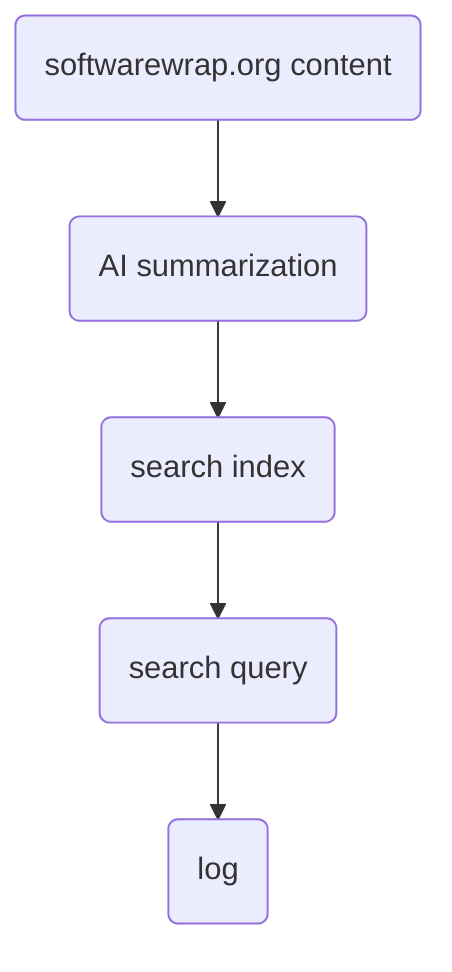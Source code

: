 flowchart TD
    A(softwarewrap.org content) --> B(AI summarization)
    B --> C(search index)
    C --> D(search query)
    D --> E(log)